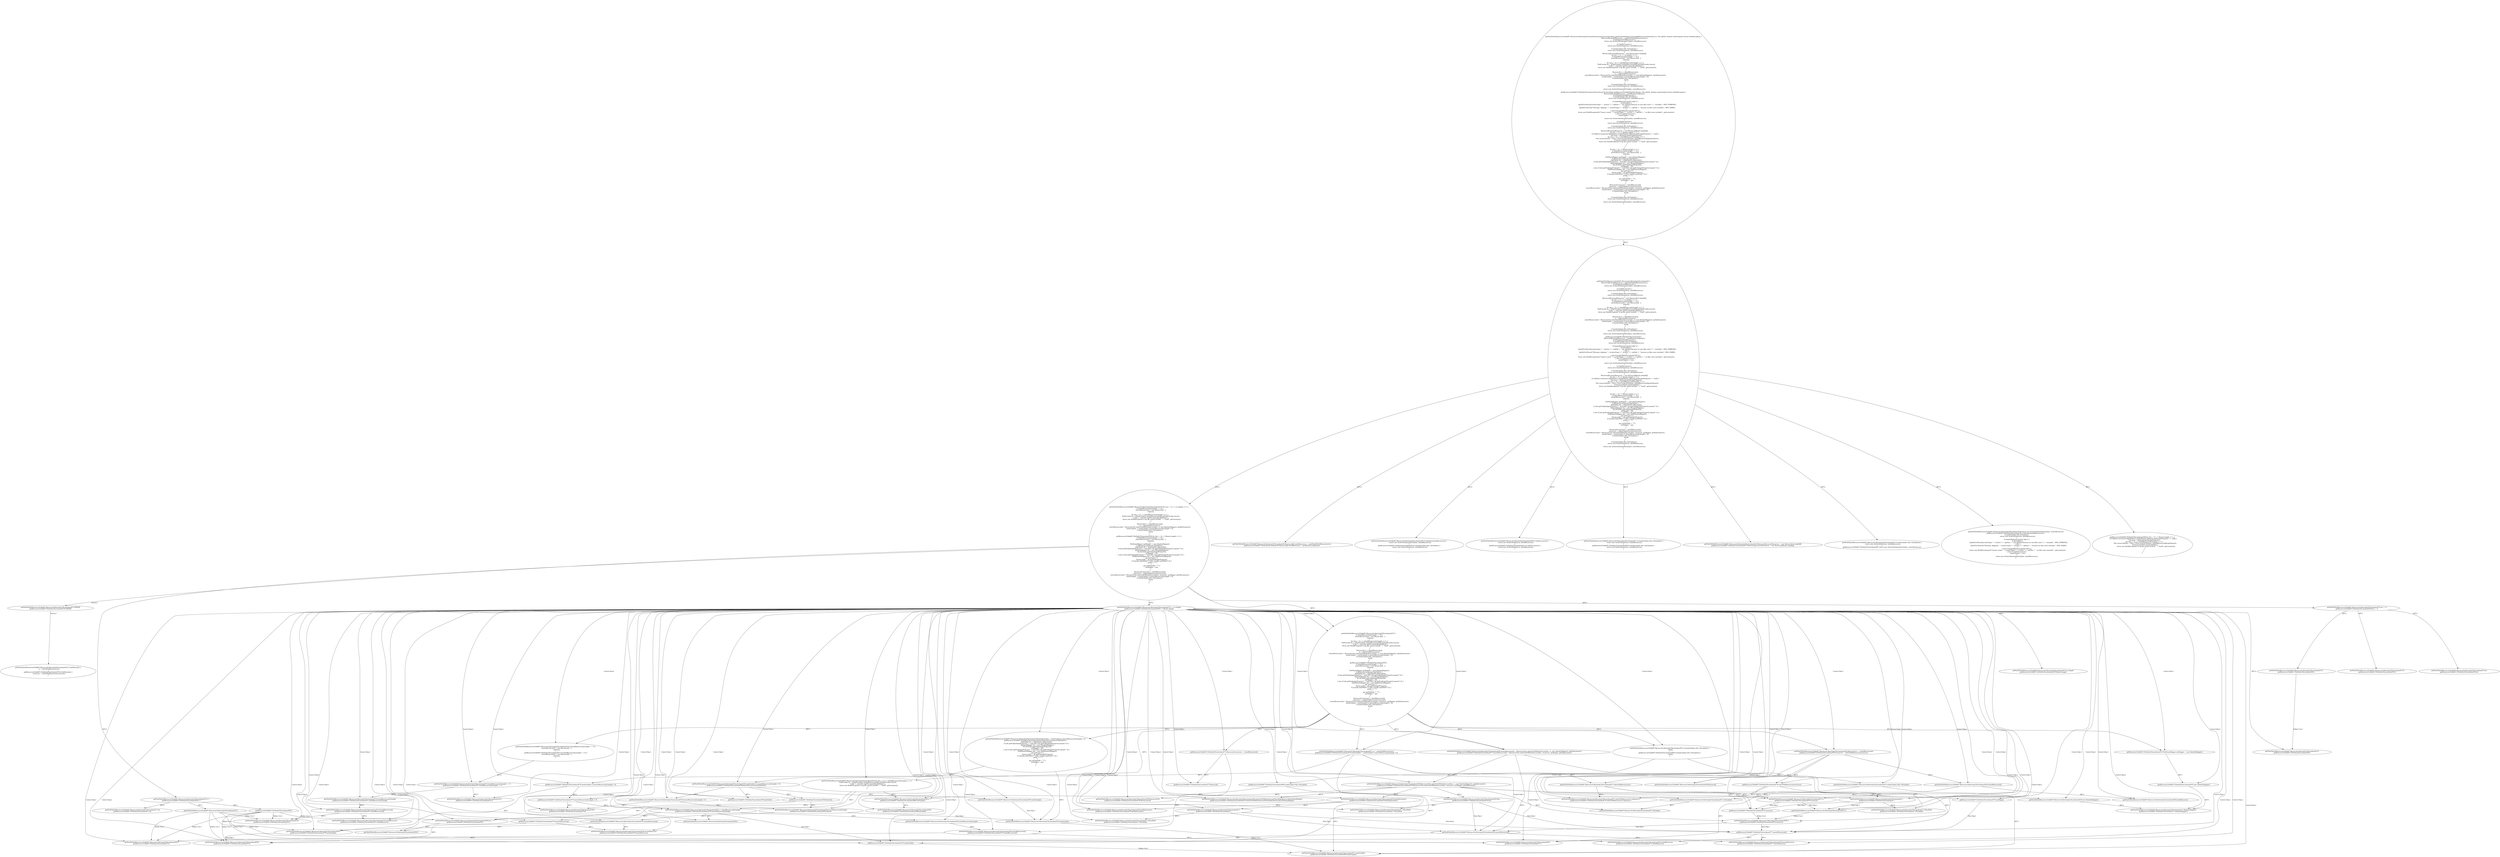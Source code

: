 digraph "Pattern" {
0 [label="getNonFileSetResourcesToAdd#?,ResourceCollection[],File,boolean#27:INSERT
getResourcesToAdd#?,FileSet[],File,boolean#76:INSERT" shape=ellipse]
1 [label="getNonFileSetResourcesToAdd#?,ResourceCollection[],File,boolean#15:for (int i = 0; i < rcs.length; i++) \{
    if (initialResources[i].length == 0) \{
        newerResources[i] = new Resource[]\{  \};
        continue;
    \}
    for (int j = 0; j < initialResources[i].length; j++) \{
        FileProvider fp = ((FileProvider) (initialResources[i][j].as(FileProvider.class)));
        if ((fp != null) && zipFile.equals(fp.getFile())) \{
            throw new BuildException(\"A zip file cannot include \" + \"itself\", getLocation());
        \}
    \}
    Resource[] rs = initialResources[i];
    rs = selectFileResources(rs);
    newerResources[i] = ResourceUtils.selectOutOfDateSources(this, rs, new IdentityMapper(), getZipScanner());
    needsUpdate = needsUpdate || (newerResources[i].length > 0);
    if (needsUpdate && (!doUpdate)) \{
        break;
    \}
\}
getResourcesToAdd#?,FileSet[],File,boolean#50:for (int i = 0; i < filesets.length; i++) \{
    if (initialResources[i].length == 0) \{
        newerResources[i] = new Resource[]\{  \};
        continue;
    \}
    FileNameMapper myMapper = new IdentityMapper();
    if (filesets[i] instanceof ZipFileSet) \{
        ZipFileSet zfs = ((ZipFileSet) (filesets[i]));
        if ((zfs.getFullpath(getProject()) != null) && (!zfs.getFullpath(getProject()).equals(\"\"))) \{
            MergingMapper fm = new MergingMapper();
            fm.setTo(zfs.getFullpath(getProject()));
            myMapper = fm;
        \} else if ((zfs.getPrefix(getProject()) != null) && (!zfs.getPrefix(getProject()).equals(\"\"))) \{
            GlobPatternMapper gm = new GlobPatternMapper();
            gm.setFrom(\"*\");
            String prefix = zfs.getPrefix(getProject());
            if ((!prefix.endsWith(\"/\")) && (!prefix.endsWith(\"\\\"))) \{
                prefix += \"/\";
            \}
            gm.setTo(prefix + \"*\");
            myMapper = gm;
        \}
    \}
    Resource[] resources = initialResources[i];
    resources = selectFileResources(resources);
    newerResources[i] = ResourceUtils.selectOutOfDateSources(this, resources, myMapper, getZipScanner());
    needsUpdate = needsUpdate || (newerResources[i].length > 0);
    if (needsUpdate && (!doUpdate)) \{
        break;
    \}
\}" shape=ellipse]
2 [label="getNonFileSetResourcesToAdd#?,ResourceCollection[],File,boolean#3:\{
    Resource[][] initialResources = grabNonFileSetResources(rcs);
    if (isEmpty(initialResources)) \{
        return new ArchiveState(needsUpdate, initialResources);
    \}
    if (!zipFile.exists()) \{
        return new ArchiveState(true, initialResources);
    \}
    if (needsUpdate && (!doUpdate)) \{
        return new ArchiveState(true, initialResources);
    \}
    Resource[][] newerResources = new Resource[rcs.length][];
    for (int i = 0; i < rcs.length; i++) \{
        if (initialResources[i].length == 0) \{
            newerResources[i] = new Resource[]\{  \};
            continue;
        \}
        for (int j = 0; j < initialResources[i].length; j++) \{
            FileProvider fp = ((FileProvider) (initialResources[i][j].as(FileProvider.class)));
            if ((fp != null) && zipFile.equals(fp.getFile())) \{
                throw new BuildException(\"A zip file cannot include \" + \"itself\", getLocation());
            \}
        \}
        Resource[] rs = initialResources[i];
        rs = selectFileResources(rs);
        newerResources[i] = ResourceUtils.selectOutOfDateSources(this, rs, new IdentityMapper(), getZipScanner());
        needsUpdate = needsUpdate || (newerResources[i].length > 0);
        if (needsUpdate && (!doUpdate)) \{
            break;
        \}
    \}
    if (needsUpdate && (!doUpdate)) \{
        return new ArchiveState(true, initialResources);
    \}
    return new ArchiveState(needsUpdate, newerResources);
\}
getResourcesToAdd#?,FileSet[],File,boolean#3:\{
    Resource[][] initialResources = grabResources(filesets);
    if (isEmpty(initialResources)) \{
        if (needsUpdate && doUpdate) \{
            return new ArchiveState(true, initialResources);
        \}
        if (emptyBehavior.equals(\"skip\")) \{
            if (doUpdate) \{
                logOnFirstPass((((archiveType + \" archive \") + zipFile) + \" not updated because no new files were\") + \" included.\", MSG_VERBOSE);
            \} else \{
                logOnFirstPass((((\"Warning: skipping \" + archiveType) + \" archive \") + zipFile) + \" because no files were included.\", MSG_WARN);
            \}
        \} else if (emptyBehavior.equals(\"fail\")) \{
            throw new BuildException((((\"Cannot create \" + archiveType) + \" archive \") + zipFile) + \": no files were included.\", getLocation());
        \} else if (!zipFile.exists()) \{
            needsUpdate = true;
        \}
        return new ArchiveState(needsUpdate, initialResources);
    \}
    if (!zipFile.exists()) \{
        return new ArchiveState(true, initialResources);
    \}
    if (needsUpdate && (!doUpdate)) \{
        return new ArchiveState(true, initialResources);
    \}
    Resource[][] newerResources = new Resource[filesets.length][];
    for (int i = 0; i < filesets.length; i++) \{
        if ((!(fileset instanceof ZipFileSet)) || (((ZipFileSet) (fileset)).getSrc(getProject()) == null)) \{
            File base = filesets[i].getDir(getProject());
            for (int j = 0; j < initialResources[i].length; j++) \{
                File resourceAsFile = FILE_UTILS.resolveFile(base, initialResources[i][j].getName());
                if (resourceAsFile.equals(zipFile)) \{
                    throw new BuildException(\"A zip file cannot include \" + \"itself\", getLocation());
                \}
            \}
        \}
    \}
    for (int i = 0; i < filesets.length; i++) \{
        if (initialResources[i].length == 0) \{
            newerResources[i] = new Resource[]\{  \};
            continue;
        \}
        FileNameMapper myMapper = new IdentityMapper();
        if (filesets[i] instanceof ZipFileSet) \{
            ZipFileSet zfs = ((ZipFileSet) (filesets[i]));
            if ((zfs.getFullpath(getProject()) != null) && (!zfs.getFullpath(getProject()).equals(\"\"))) \{
                MergingMapper fm = new MergingMapper();
                fm.setTo(zfs.getFullpath(getProject()));
                myMapper = fm;
            \} else if ((zfs.getPrefix(getProject()) != null) && (!zfs.getPrefix(getProject()).equals(\"\"))) \{
                GlobPatternMapper gm = new GlobPatternMapper();
                gm.setFrom(\"*\");
                String prefix = zfs.getPrefix(getProject());
                if ((!prefix.endsWith(\"/\")) && (!prefix.endsWith(\"\\\"))) \{
                    prefix += \"/\";
                \}
                gm.setTo(prefix + \"*\");
                myMapper = gm;
            \}
        \}
        Resource[] resources = initialResources[i];
        resources = selectFileResources(resources);
        newerResources[i] = ResourceUtils.selectOutOfDateSources(this, resources, myMapper, getZipScanner());
        needsUpdate = needsUpdate || (newerResources[i].length > 0);
        if (needsUpdate && (!doUpdate)) \{
            break;
        \}
    \}
    if (needsUpdate && (!doUpdate)) \{
        return new ArchiveState(true, initialResources);
    \}
    return new ArchiveState(needsUpdate, newerResources);
\}" shape=ellipse]
3 [label="getNonFileSetResourcesToAdd#?,ResourceCollection[],File,boolean#2:protected ArchiveState getNonFileSetResourcesToAdd(ResourceCollection[] rcs, File zipFile, boolean needsUpdate) throws BuildException \{
    Resource[][] initialResources = grabNonFileSetResources(rcs);
    if (isEmpty(initialResources)) \{
        return new ArchiveState(needsUpdate, initialResources);
    \}
    if (!zipFile.exists()) \{
        return new ArchiveState(true, initialResources);
    \}
    if (needsUpdate && (!doUpdate)) \{
        return new ArchiveState(true, initialResources);
    \}
    Resource[][] newerResources = new Resource[rcs.length][];
    for (int i = 0; i < rcs.length; i++) \{
        if (initialResources[i].length == 0) \{
            newerResources[i] = new Resource[]\{  \};
            continue;
        \}
        for (int j = 0; j < initialResources[i].length; j++) \{
            FileProvider fp = ((FileProvider) (initialResources[i][j].as(FileProvider.class)));
            if ((fp != null) && zipFile.equals(fp.getFile())) \{
                throw new BuildException(\"A zip file cannot include \" + \"itself\", getLocation());
            \}
        \}
        Resource[] rs = initialResources[i];
        rs = selectFileResources(rs);
        newerResources[i] = ResourceUtils.selectOutOfDateSources(this, rs, new IdentityMapper(), getZipScanner());
        needsUpdate = needsUpdate || (newerResources[i].length > 0);
        if (needsUpdate && (!doUpdate)) \{
            break;
        \}
    \}
    if (needsUpdate && (!doUpdate)) \{
        return new ArchiveState(true, initialResources);
    \}
    return new ArchiveState(needsUpdate, newerResources);
\}
getResourcesToAdd#?,FileSet[],File,boolean#2:protected ArchiveState getResourcesToAdd(FileSet[] filesets, File zipFile, boolean needsUpdate) throws BuildException \{
    Resource[][] initialResources = grabResources(filesets);
    if (isEmpty(initialResources)) \{
        if (needsUpdate && doUpdate) \{
            return new ArchiveState(true, initialResources);
        \}
        if (emptyBehavior.equals(\"skip\")) \{
            if (doUpdate) \{
                logOnFirstPass((((archiveType + \" archive \") + zipFile) + \" not updated because no new files were\") + \" included.\", MSG_VERBOSE);
            \} else \{
                logOnFirstPass((((\"Warning: skipping \" + archiveType) + \" archive \") + zipFile) + \" because no files were included.\", MSG_WARN);
            \}
        \} else if (emptyBehavior.equals(\"fail\")) \{
            throw new BuildException((((\"Cannot create \" + archiveType) + \" archive \") + zipFile) + \": no files were included.\", getLocation());
        \} else if (!zipFile.exists()) \{
            needsUpdate = true;
        \}
        return new ArchiveState(needsUpdate, initialResources);
    \}
    if (!zipFile.exists()) \{
        return new ArchiveState(true, initialResources);
    \}
    if (needsUpdate && (!doUpdate)) \{
        return new ArchiveState(true, initialResources);
    \}
    Resource[][] newerResources = new Resource[filesets.length][];
    for (int i = 0; i < filesets.length; i++) \{
        if ((!(fileset instanceof ZipFileSet)) || (((ZipFileSet) (fileset)).getSrc(getProject()) == null)) \{
            File base = filesets[i].getDir(getProject());
            for (int j = 0; j < initialResources[i].length; j++) \{
                File resourceAsFile = FILE_UTILS.resolveFile(base, initialResources[i][j].getName());
                if (resourceAsFile.equals(zipFile)) \{
                    throw new BuildException(\"A zip file cannot include \" + \"itself\", getLocation());
                \}
            \}
        \}
    \}
    for (int i = 0; i < filesets.length; i++) \{
        if (initialResources[i].length == 0) \{
            newerResources[i] = new Resource[]\{  \};
            continue;
        \}
        FileNameMapper myMapper = new IdentityMapper();
        if (filesets[i] instanceof ZipFileSet) \{
            ZipFileSet zfs = ((ZipFileSet) (filesets[i]));
            if ((zfs.getFullpath(getProject()) != null) && (!zfs.getFullpath(getProject()).equals(\"\"))) \{
                MergingMapper fm = new MergingMapper();
                fm.setTo(zfs.getFullpath(getProject()));
                myMapper = fm;
            \} else if ((zfs.getPrefix(getProject()) != null) && (!zfs.getPrefix(getProject()).equals(\"\"))) \{
                GlobPatternMapper gm = new GlobPatternMapper();
                gm.setFrom(\"*\");
                String prefix = zfs.getPrefix(getProject());
                if ((!prefix.endsWith(\"/\")) && (!prefix.endsWith(\"\\\"))) \{
                    prefix += \"/\";
                \}
                gm.setTo(prefix + \"*\");
                myMapper = gm;
            \}
        \}
        Resource[] resources = initialResources[i];
        resources = selectFileResources(resources);
        newerResources[i] = ResourceUtils.selectOutOfDateSources(this, resources, myMapper, getZipScanner());
        needsUpdate = needsUpdate || (newerResources[i].length > 0);
        if (needsUpdate && (!doUpdate)) \{
            break;
        \}
    \}
    if (needsUpdate && (!doUpdate)) \{
        return new ArchiveState(true, initialResources);
    \}
    return new ArchiveState(needsUpdate, newerResources);
\}" shape=ellipse]
4 [label="getNonFileSetResourcesToAdd#?,ResourceCollection[],File,boolean#4:Resource[][] initialResources = grabNonFileSetResources(rcs)
getResourcesToAdd#?,FileSet[],File,boolean#4:Resource[][] initialResources = grabResources(filesets)" shape=ellipse]
5 [label="getNonFileSetResourcesToAdd#?,ResourceCollection[],File,boolean#5:if (isEmpty(initialResources)) \{
    return new ArchiveState(needsUpdate, initialResources);
\}
getResourcesToAdd#?,FileSet[],File,boolean#34:if (needsUpdate && (!doUpdate)) \{
    return new ArchiveState(true, initialResources);
\}" shape=ellipse]
6 [label="getNonFileSetResourcesToAdd#?,ResourceCollection[],File,boolean#8:if (!zipFile.exists()) \{
    return new ArchiveState(true, initialResources);
\}
getResourcesToAdd#?,FileSet[],File,boolean#31:if (!zipFile.exists()) \{
    return new ArchiveState(true, initialResources);
\}" shape=ellipse]
7 [label="getNonFileSetResourcesToAdd#?,ResourceCollection[],File,boolean#11:if (needsUpdate && (!doUpdate)) \{
    return new ArchiveState(true, initialResources);
\}
getResourcesToAdd#?,FileSet[],File,boolean#84:if (needsUpdate && (!doUpdate)) \{
    return new ArchiveState(true, initialResources);
\}" shape=ellipse]
8 [label="getNonFileSetResourcesToAdd#?,ResourceCollection[],File,boolean#14:Resource[][] newerResources = new Resource[rcs.length][]
getResourcesToAdd#?,FileSet[],File,boolean#37:Resource[][] newerResources = new Resource[filesets.length][]" shape=ellipse]
9 [label="getNonFileSetResourcesToAdd#?,ResourceCollection[],File,boolean#35:if (needsUpdate && (!doUpdate)) \{
    return new ArchiveState(true, initialResources);
\}
getResourcesToAdd#?,FileSet[],File,boolean#87:return new ArchiveState(needsUpdate, newerResources)" shape=ellipse]
10 [label="getNonFileSetResourcesToAdd#?,ResourceCollection[],File,boolean#38:return new ArchiveState(needsUpdate, newerResources)
getResourcesToAdd#?,FileSet[],File,boolean#5:if (isEmpty(initialResources)) \{
    if (needsUpdate && doUpdate) \{
        return new ArchiveState(true, initialResources);
    \}
    if (emptyBehavior.equals(\"skip\")) \{
        if (doUpdate) \{
            logOnFirstPass((((archiveType + \" archive \") + zipFile) + \" not updated because no new files were\") + \" included.\", MSG_VERBOSE);
        \} else \{
            logOnFirstPass((((\"Warning: skipping \" + archiveType) + \" archive \") + zipFile) + \" because no files were included.\", MSG_WARN);
        \}
    \} else if (emptyBehavior.equals(\"fail\")) \{
        throw new BuildException((((\"Cannot create \" + archiveType) + \" archive \") + zipFile) + \": no files were included.\", getLocation());
    \} else if (!zipFile.exists()) \{
        needsUpdate = true;
    \}
    return new ArchiveState(needsUpdate, initialResources);
\}" shape=ellipse]
11 [label="getNonFileSetResourcesToAdd#?,ResourceCollection[],File,boolean#15:int i = 0
getResourcesToAdd#?,FileSet[],File,boolean#50:int i = 0" shape=ellipse]
12 [label="getNonFileSetResourcesToAdd#?,ResourceCollection[],File,boolean#15:i
getResourcesToAdd#?,FileSet[],File,boolean#50:i" shape=ellipse]
13 [label="getNonFileSetResourcesToAdd#?,ResourceCollection[],File,boolean#15:int
getResourcesToAdd#?,FileSet[],File,boolean#50:int" shape=ellipse]
14 [label="getNonFileSetResourcesToAdd#?,ResourceCollection[],File,boolean#15:0
getResourcesToAdd#?,FileSet[],File,boolean#50:0" shape=ellipse]
15 [label="getNonFileSetResourcesToAdd#?,ResourceCollection[],File,boolean#15:i < rcs.length
getResourcesToAdd#?,FileSet[],File,boolean#50:i < filesets.length" shape=ellipse]
16 [label="getNonFileSetResourcesToAdd#?,ResourceCollection[],File,boolean#15:i
getResourcesToAdd#?,FileSet[],File,boolean#50:i" shape=ellipse]
17 [label="getNonFileSetResourcesToAdd#?,ResourceCollection[],File,boolean#15:rcs.length
getResourcesToAdd#?,FileSet[],File,boolean#50:filesets.length" shape=ellipse]
18 [label="getNonFileSetResourcesToAdd#?,ResourceCollection[],File,boolean#15:\{
    if (initialResources[i].length == 0) \{
        newerResources[i] = new Resource[]\{  \};
        continue;
    \}
    for (int j = 0; j < initialResources[i].length; j++) \{
        FileProvider fp = ((FileProvider) (initialResources[i][j].as(FileProvider.class)));
        if ((fp != null) && zipFile.equals(fp.getFile())) \{
            throw new BuildException(\"A zip file cannot include \" + \"itself\", getLocation());
        \}
    \}
    Resource[] rs = initialResources[i];
    rs = selectFileResources(rs);
    newerResources[i] = ResourceUtils.selectOutOfDateSources(this, rs, new IdentityMapper(), getZipScanner());
    needsUpdate = needsUpdate || (newerResources[i].length > 0);
    if (needsUpdate && (!doUpdate)) \{
        break;
    \}
\}
getResourcesToAdd#?,FileSet[],File,boolean#50:\{
    if (initialResources[i].length == 0) \{
        newerResources[i] = new Resource[]\{  \};
        continue;
    \}
    FileNameMapper myMapper = new IdentityMapper();
    if (filesets[i] instanceof ZipFileSet) \{
        ZipFileSet zfs = ((ZipFileSet) (filesets[i]));
        if ((zfs.getFullpath(getProject()) != null) && (!zfs.getFullpath(getProject()).equals(\"\"))) \{
            MergingMapper fm = new MergingMapper();
            fm.setTo(zfs.getFullpath(getProject()));
            myMapper = fm;
        \} else if ((zfs.getPrefix(getProject()) != null) && (!zfs.getPrefix(getProject()).equals(\"\"))) \{
            GlobPatternMapper gm = new GlobPatternMapper();
            gm.setFrom(\"*\");
            String prefix = zfs.getPrefix(getProject());
            if ((!prefix.endsWith(\"/\")) && (!prefix.endsWith(\"\\\"))) \{
                prefix += \"/\";
            \}
            gm.setTo(prefix + \"*\");
            myMapper = gm;
        \}
    \}
    Resource[] resources = initialResources[i];
    resources = selectFileResources(resources);
    newerResources[i] = ResourceUtils.selectOutOfDateSources(this, resources, myMapper, getZipScanner());
    needsUpdate = needsUpdate || (newerResources[i].length > 0);
    if (needsUpdate && (!doUpdate)) \{
        break;
    \}
\}" shape=ellipse]
19 [label="getNonFileSetResourcesToAdd#?,ResourceCollection[],File,boolean#16:if (initialResources[i].length == 0) \{
    newerResources[i] = new Resource[]\{  \};
    continue;
\}
getResourcesToAdd#?,FileSet[],File,boolean#51:if (initialResources[i].length == 0) \{
    newerResources[i] = new Resource[]\{  \};
    continue;
\}" shape=ellipse]
20 [label="getNonFileSetResourcesToAdd#?,ResourceCollection[],File,boolean#16:initialResources[i].length == 0
getResourcesToAdd#?,FileSet[],File,boolean#51:initialResources[i].length == 0" shape=ellipse]
21 [label="getNonFileSetResourcesToAdd#?,ResourceCollection[],File,boolean#16:initialResources[i].length
getResourcesToAdd#?,FileSet[],File,boolean#51:initialResources[i].length" shape=ellipse]
22 [label="getNonFileSetResourcesToAdd#?,ResourceCollection[],File,boolean#16:initialResources[i]
getResourcesToAdd#?,FileSet[],File,boolean#51:initialResources[i]" shape=ellipse]
23 [label="getNonFileSetResourcesToAdd#?,ResourceCollection[],File,boolean#16:initialResources
getResourcesToAdd#?,FileSet[],File,boolean#51:initialResources" shape=ellipse]
24 [label="getNonFileSetResourcesToAdd#?,ResourceCollection[],File,boolean#16:i
getResourcesToAdd#?,FileSet[],File,boolean#51:i" shape=ellipse]
25 [label="getNonFileSetResourcesToAdd#?,ResourceCollection[],File,boolean#16:0
getResourcesToAdd#?,FileSet[],File,boolean#51:0" shape=ellipse]
26 [label="getNonFileSetResourcesToAdd#?,ResourceCollection[],File,boolean#20:for (int j = 0; j < initialResources[i].length; j++) \{
    FileProvider fp = ((FileProvider) (initialResources[i][j].as(FileProvider.class)));
    if ((fp != null) && zipFile.equals(fp.getFile())) \{
        throw new BuildException(\"A zip file cannot include \" + \"itself\", getLocation());
    \}
\}" shape=ellipse]
27 [label="getNonFileSetResourcesToAdd#?,ResourceCollection[],File,boolean#20:int j = 0
getResourcesToAdd#?,FileSet[],File,boolean#56:i" shape=ellipse]
28 [label="getNonFileSetResourcesToAdd#?,ResourceCollection[],File,boolean#20:0" shape=ellipse]
29 [label="getNonFileSetResourcesToAdd#?,ResourceCollection[],File,boolean#20:j < initialResources[i].length
getResourcesToAdd#?,FileSet[],File,boolean#79:newerResources[i].length" shape=ellipse]
30 [label="getNonFileSetResourcesToAdd#?,ResourceCollection[],File,boolean#20:j" shape=ellipse]
31 [label="getNonFileSetResourcesToAdd#?,ResourceCollection[],File,boolean#20:initialResources[i].length" shape=ellipse]
32 [label="getNonFileSetResourcesToAdd#?,ResourceCollection[],File,boolean#20:initialResources[i]
getResourcesToAdd#?,FileSet[],File,boolean#75:initialResources[i]" shape=ellipse]
33 [label="getNonFileSetResourcesToAdd#?,ResourceCollection[],File,boolean#20:initialResources
getResourcesToAdd#?,FileSet[],File,boolean#75:initialResources" shape=ellipse]
34 [label="getNonFileSetResourcesToAdd#?,ResourceCollection[],File,boolean#20:i
getResourcesToAdd#?,FileSet[],File,boolean#75:i" shape=ellipse]
35 [label="getNonFileSetResourcesToAdd#?,ResourceCollection[],File,boolean#20:j++
getResourcesToAdd#?,FileSet[],File,boolean#80:(!doUpdate)" shape=ellipse]
36 [label="getNonFileSetResourcesToAdd#?,ResourceCollection[],File,boolean#20:j
getResourcesToAdd#?,FileSet[],File,boolean#80:doUpdate" shape=ellipse]
37 [label="getNonFileSetResourcesToAdd#?,ResourceCollection[],File,boolean#26:Resource[] rs = initialResources[i]
getResourcesToAdd#?,FileSet[],File,boolean#76:resources = selectFileResources(resources)" shape=ellipse]
38 [label="getNonFileSetResourcesToAdd#?,ResourceCollection[],File,boolean#26:Resource[]" shape=ellipse]
39 [label="getNonFileSetResourcesToAdd#?,ResourceCollection[],File,boolean#26:initialResources[i]" shape=ellipse]
40 [label="getNonFileSetResourcesToAdd#?,ResourceCollection[],File,boolean#26:initialResources" shape=ellipse]
41 [label="getNonFileSetResourcesToAdd#?,ResourceCollection[],File,boolean#26:i
getResourcesToAdd#?,FileSet[],File,boolean#77:i" shape=ellipse]
42 [label="getNonFileSetResourcesToAdd#?,ResourceCollection[],File,boolean#27:rs = selectFileResources(rs)
getResourcesToAdd#?,FileSet[],File,boolean#79:needsUpdate = needsUpdate || (newerResources[i].length > 0)" shape=ellipse]
43 [label="getNonFileSetResourcesToAdd#?,ResourceCollection[],File,boolean#27:rs" shape=ellipse]
44 [label="getNonFileSetResourcesToAdd#?,ResourceCollection[],File,boolean#27:selectFileResources(rs)" shape=ellipse]
45 [label="getNonFileSetResourcesToAdd#?,ResourceCollection[],File,boolean#27:selectFileResources(<unknown>)
getResourcesToAdd#?,FileSet[],File,boolean#76:selectFileResources(<unknown>)" shape=ellipse]
46 [label="getNonFileSetResourcesToAdd#?,ResourceCollection[],File,boolean#-1:
getResourcesToAdd#?,FileSet[],File,boolean#-1:" shape=ellipse]
47 [label="getNonFileSetResourcesToAdd#?,ResourceCollection[],File,boolean#-1:PlaceHold
getResourcesToAdd#?,FileSet[],File,boolean#-1:PlaceHold" shape=ellipse]
48 [label="getNonFileSetResourcesToAdd#?,ResourceCollection[],File,boolean#27:rs
getResourcesToAdd#?,FileSet[],File,boolean#76:resources" shape=ellipse]
49 [label="getNonFileSetResourcesToAdd#?,ResourceCollection[],File,boolean#28:newerResources[i] = ResourceUtils.selectOutOfDateSources(this, rs, new IdentityMapper(), getZipScanner())
getResourcesToAdd#?,FileSet[],File,boolean#77:newerResources[i] = ResourceUtils.selectOutOfDateSources(this, resources, myMapper, getZipScanner())" shape=ellipse]
50 [label="getNonFileSetResourcesToAdd#?,ResourceCollection[],File,boolean#28:newerResources[i]" shape=ellipse]
51 [label="getNonFileSetResourcesToAdd#?,ResourceCollection[],File,boolean#28:newerResources
getResourcesToAdd#?,FileSet[],File,boolean#77:newerResources" shape=ellipse]
52 [label="getNonFileSetResourcesToAdd#?,ResourceCollection[],File,boolean#28:i
getResourcesToAdd#?,FileSet[],File,boolean#79:i" shape=ellipse]
53 [label="getNonFileSetResourcesToAdd#?,ResourceCollection[],File,boolean#29:ResourceUtils.selectOutOfDateSources(this, rs, new IdentityMapper(), getZipScanner())
getResourcesToAdd#?,FileSet[],File,boolean#78:ResourceUtils.selectOutOfDateSources(this, resources, myMapper, getZipScanner())" shape=ellipse]
54 [label="getNonFileSetResourcesToAdd#?,ResourceCollection[],File,boolean#29:selectOutOfDateSources(PlaceHold,Resource[],IdentityMapper)
getResourcesToAdd#?,FileSet[],File,boolean#78:selectOutOfDateSources(PlaceHold,Resource[],FileNameMapper)" shape=ellipse]
55 [label="getNonFileSetResourcesToAdd#?,ResourceCollection[],File,boolean#29:ResourceUtils
getResourcesToAdd#?,FileSet[],File,boolean#78:ResourceUtils" shape=ellipse]
56 [label="getNonFileSetResourcesToAdd#?,ResourceCollection[],File,boolean#29:this
getResourcesToAdd#?,FileSet[],File,boolean#78:this" shape=ellipse]
57 [label="getNonFileSetResourcesToAdd#?,ResourceCollection[],File,boolean#-1:PlaceHold
getResourcesToAdd#?,FileSet[],File,boolean#-1:PlaceHold" shape=ellipse]
58 [label="getNonFileSetResourcesToAdd#?,ResourceCollection[],File,boolean#29:rs
getResourcesToAdd#?,FileSet[],File,boolean#78:resources" shape=ellipse]
59 [label="getNonFileSetResourcesToAdd#?,ResourceCollection[],File,boolean#29:new IdentityMapper()" shape=ellipse]
60 [label="getNonFileSetResourcesToAdd#?,ResourceCollection[],File,boolean#-1:IdentityMapper()
getResourcesToAdd#?,FileSet[],File,boolean#-1:IdentityMapper()" shape=ellipse]
61 [label="getNonFileSetResourcesToAdd#?,ResourceCollection[],File,boolean#29:getZipScanner()
getResourcesToAdd#?,FileSet[],File,boolean#78:getZipScanner()" shape=ellipse]
62 [label="getNonFileSetResourcesToAdd#?,ResourceCollection[],File,boolean#29:getZipScanner()
getResourcesToAdd#?,FileSet[],File,boolean#78:getZipScanner()" shape=ellipse]
63 [label="getNonFileSetResourcesToAdd#?,ResourceCollection[],File,boolean#-1:
getResourcesToAdd#?,FileSet[],File,boolean#-1:" shape=ellipse]
64 [label="getNonFileSetResourcesToAdd#?,ResourceCollection[],File,boolean#-1:PlaceHold
getResourcesToAdd#?,FileSet[],File,boolean#-1:PlaceHold" shape=ellipse]
65 [label="getNonFileSetResourcesToAdd#?,ResourceCollection[],File,boolean#30:needsUpdate = needsUpdate || (newerResources[i].length > 0)
getResourcesToAdd#?,FileSet[],File,boolean#56:if (filesets[i] instanceof ZipFileSet) \{
    ZipFileSet zfs = ((ZipFileSet) (filesets[i]));
    if ((zfs.getFullpath(getProject()) != null) && (!zfs.getFullpath(getProject()).equals(\"\"))) \{
        MergingMapper fm = new MergingMapper();
        fm.setTo(zfs.getFullpath(getProject()));
        myMapper = fm;
    \} else if ((zfs.getPrefix(getProject()) != null) && (!zfs.getPrefix(getProject()).equals(\"\"))) \{
        GlobPatternMapper gm = new GlobPatternMapper();
        gm.setFrom(\"*\");
        String prefix = zfs.getPrefix(getProject());
        if ((!prefix.endsWith(\"/\")) && (!prefix.endsWith(\"\\\"))) \{
            prefix += \"/\";
        \}
        gm.setTo(prefix + \"*\");
        myMapper = gm;
    \}
\}" shape=ellipse]
66 [label="getNonFileSetResourcesToAdd#?,ResourceCollection[],File,boolean#30:needsUpdate" shape=ellipse]
67 [label="getNonFileSetResourcesToAdd#?,ResourceCollection[],File,boolean#30:needsUpdate || (newerResources[i].length > 0)
getResourcesToAdd#?,FileSet[],File,boolean#56:filesets[i] instanceof ZipFileSet" shape=ellipse]
68 [label="getNonFileSetResourcesToAdd#?,ResourceCollection[],File,boolean#30:needsUpdate" shape=ellipse]
69 [label="getNonFileSetResourcesToAdd#?,ResourceCollection[],File,boolean#30:(newerResources[i].length > 0)" shape=ellipse]
70 [label="getNonFileSetResourcesToAdd#?,ResourceCollection[],File,boolean#30:newerResources[i].length
getResourcesToAdd#?,FileSet[],File,boolean#56:filesets" shape=ellipse]
71 [label="getNonFileSetResourcesToAdd#?,ResourceCollection[],File,boolean#30:newerResources[i]" shape=ellipse]
72 [label="getNonFileSetResourcesToAdd#?,ResourceCollection[],File,boolean#30:newerResources
getResourcesToAdd#?,FileSet[],File,boolean#79:newerResources" shape=ellipse]
73 [label="getNonFileSetResourcesToAdd#?,ResourceCollection[],File,boolean#30:i
getResourcesToAdd#?,FileSet[],File,boolean#79:needsUpdate" shape=ellipse]
74 [label="getNonFileSetResourcesToAdd#?,ResourceCollection[],File,boolean#30:0
getResourcesToAdd#?,FileSet[],File,boolean#79:0" shape=ellipse]
75 [label="getNonFileSetResourcesToAdd#?,ResourceCollection[],File,boolean#31:if (needsUpdate && (!doUpdate)) \{
    break;
\}
getResourcesToAdd#?,FileSet[],File,boolean#80:if (needsUpdate && (!doUpdate)) \{
    break;
\}" shape=ellipse]
76 [label="getNonFileSetResourcesToAdd#?,ResourceCollection[],File,boolean#31:needsUpdate && (!doUpdate)" shape=ellipse]
77 [label="getNonFileSetResourcesToAdd#?,ResourceCollection[],File,boolean#31:needsUpdate
getResourcesToAdd#?,FileSet[],File,boolean#80:needsUpdate" shape=ellipse]
78 [label="getNonFileSetResourcesToAdd#?,ResourceCollection[],File,boolean#31:(!doUpdate)" shape=ellipse]
79 [label="getNonFileSetResourcesToAdd#?,ResourceCollection[],File,boolean#31:doUpdate" shape=ellipse]
80 [label="getNonFileSetResourcesToAdd#?,ResourceCollection[],File,boolean#15:i++
getResourcesToAdd#?,FileSet[],File,boolean#50:i++" shape=ellipse]
81 [label="getNonFileSetResourcesToAdd#?,ResourceCollection[],File,boolean#-1:int
getResourcesToAdd#?,FileSet[],File,boolean#-1:int" shape=ellipse]
82 [label="getNonFileSetResourcesToAdd#?,ResourceCollection[],File,boolean#15:i" shape=ellipse]
83 [label="getNonFileSetResourcesToAdd#?,ResourceCollection[],File,boolean#27:if (doFilesonly) \{
    rs = selectFileResources(rs);
\}
getResourcesToAdd#?,FileSet[],File,boolean#76:if (doFilesonly) \{
    resources = selectFileResources(resources);
\}" shape=ellipse]
84 [label="getResourcesToAdd#?,FileSet[],File,boolean#76:resources" shape=ellipse]
85 [label="getResourcesToAdd#?,FileSet[],File,boolean#77:newerResources[i]" shape=ellipse]
86 [label="getResourcesToAdd#?,FileSet[],File,boolean#78:myMapper" shape=ellipse]
87 [label="getResourcesToAdd#?,FileSet[],File,boolean#76:selectFileResources(resources)" shape=ellipse]
88 [label="getResourcesToAdd#?,FileSet[],File,boolean#79:needsUpdate || (newerResources[i].length > 0)" shape=ellipse]
89 [label="getResourcesToAdd#?,FileSet[],File,boolean#75:Resource[]" shape=ellipse]
90 [label="getResourcesToAdd#?,FileSet[],File,boolean#79:needsUpdate" shape=ellipse]
91 [label="getResourcesToAdd#?,FileSet[],File,boolean#38:for (int i = 0; i < filesets.length; i++) \{
    if ((!(fileset instanceof ZipFileSet)) || (((ZipFileSet) (fileset)).getSrc(getProject()) == null)) \{
        File base = filesets[i].getDir(getProject());
        for (int j = 0; j < initialResources[i].length; j++) \{
            File resourceAsFile = FILE_UTILS.resolveFile(base, initialResources[i][j].getName());
            if (resourceAsFile.equals(zipFile)) \{
                throw new BuildException(\"A zip file cannot include \" + \"itself\", getLocation());
            \}
        \}
    \}
\}" shape=ellipse]
92 [label="getResourcesToAdd#?,FileSet[],File,boolean#56:filesets[i]" shape=ellipse]
93 [label="getResourcesToAdd#?,FileSet[],File,boolean#79:(newerResources[i].length > 0)" shape=ellipse]
94 [label="getResourcesToAdd#?,FileSet[],File,boolean#55:new IdentityMapper()" shape=ellipse]
95 [label="getResourcesToAdd#?,FileSet[],File,boolean#79:newerResources[i]" shape=ellipse]
96 [label="getResourcesToAdd#?,FileSet[],File,boolean#80:needsUpdate && (!doUpdate)" shape=ellipse]
97 [label="getResourcesToAdd#?,FileSet[],File,boolean#75:Resource[] resources = initialResources[i]" shape=ellipse]
98 [label="getResourcesToAdd#?,FileSet[],File,boolean#56:ZipFileSet" shape=ellipse]
99 [label="getResourcesToAdd#?,FileSet[],File,boolean#50:i" shape=ellipse]
100 [label="getResourcesToAdd#?,FileSet[],File,boolean#55:FileNameMapper myMapper = new IdentityMapper()" shape=ellipse]
0 -> 83 [label="Action:2"];
1 -> 0 [label="Action:2"];
1 -> 11 [label="AST:2"];
1 -> 15 [label="AST:2"];
1 -> 80 [label="AST:2"];
1 -> 18 [label="AST:2"];
2 -> 1 [label="AST:2"];
2 -> 4 [label="AST:2"];
2 -> 5 [label="AST:2"];
2 -> 6 [label="AST:2"];
2 -> 7 [label="AST:2"];
2 -> 8 [label="AST:2"];
2 -> 9 [label="AST:2"];
2 -> 10 [label="AST:2"];
2 -> 91 [label="AST:1"];
3 -> 2 [label="AST:2"];
11 -> 12 [label="AST:2"];
11 -> 13 [label="AST:2"];
11 -> 14 [label="AST:2"];
12 -> 16 [label="Define Use:2"];
15 -> 16 [label="AST:2"];
15 -> 17 [label="AST:2"];
15 -> 18 [label="Control Dep:2"];
15 -> 19 [label="Control Dep:2"];
15 -> 20 [label="Control Dep:2"];
15 -> 21 [label="Control Dep:2"];
15 -> 22 [label="Control Dep:2"];
15 -> 23 [label="Control Dep:2"];
15 -> 24 [label="Control Dep:2"];
15 -> 25 [label="Control Dep:2"];
15 -> 26 [label="Control Dep:1"];
15 -> 27 [label="Control Dep:2"];
15 -> 28 [label="Control Dep:1"];
15 -> 29 [label="Control Dep:2"];
15 -> 30 [label="Control Dep:1"];
15 -> 31 [label="Control Dep:1"];
15 -> 32 [label="Control Dep:2"];
15 -> 33 [label="Control Dep:2"];
15 -> 34 [label="Control Dep:2"];
15 -> 35 [label="Control Dep:2"];
15 -> 36 [label="Control Dep:2"];
15 -> 37 [label="Control Dep:2"];
15 -> 38 [label="Control Dep:1"];
15 -> 39 [label="Control Dep:1"];
15 -> 40 [label="Control Dep:1"];
15 -> 41 [label="Control Dep:2"];
15 -> 42 [label="Control Dep:2"];
15 -> 43 [label="Control Dep:1"];
15 -> 44 [label="Control Dep:1"];
15 -> 45 [label="Control Dep:2"];
15 -> 46 [label="Control Dep:2"];
15 -> 47 [label="Control Dep:2"];
15 -> 48 [label="Control Dep:2"];
15 -> 49 [label="Control Dep:2"];
15 -> 50 [label="Control Dep:1"];
15 -> 51 [label="Control Dep:2"];
15 -> 52 [label="Control Dep:2"];
15 -> 53 [label="Control Dep:2"];
15 -> 54 [label="Control Dep:2"];
15 -> 55 [label="Control Dep:2"];
15 -> 56 [label="Control Dep:2"];
15 -> 57 [label="Control Dep:2"];
15 -> 58 [label="Control Dep:2"];
15 -> 59 [label="Control Dep:1"];
15 -> 60 [label="Control Dep:2"];
15 -> 61 [label="Control Dep:2"];
15 -> 62 [label="Control Dep:2"];
15 -> 63 [label="Control Dep:2"];
15 -> 64 [label="Control Dep:2"];
15 -> 65 [label="Control Dep:2"];
15 -> 66 [label="Control Dep:1"];
15 -> 67 [label="Control Dep:2"];
15 -> 68 [label="Control Dep:1"];
15 -> 69 [label="Control Dep:1"];
15 -> 70 [label="Control Dep:2"];
15 -> 71 [label="Control Dep:1"];
15 -> 72 [label="Control Dep:2"];
15 -> 73 [label="Control Dep:2"];
15 -> 74 [label="Control Dep:2"];
15 -> 75 [label="Control Dep:2"];
15 -> 76 [label="Control Dep:1"];
15 -> 77 [label="Control Dep:2"];
15 -> 78 [label="Control Dep:1"];
15 -> 79 [label="Control Dep:1"];
15 -> 84 [label="Control Dep:1"];
15 -> 85 [label="Control Dep:1"];
15 -> 86 [label="Control Dep:1"];
15 -> 87 [label="Control Dep:1"];
15 -> 88 [label="Control Dep:1"];
15 -> 89 [label="Control Dep:1"];
15 -> 90 [label="Control Dep:1"];
15 -> 92 [label="Control Dep:1"];
15 -> 93 [label="Control Dep:1"];
15 -> 94 [label="Control Dep:1"];
15 -> 95 [label="Control Dep:1"];
15 -> 96 [label="Control Dep:1"];
15 -> 97 [label="Control Dep:1"];
15 -> 98 [label="Control Dep:1"];
15 -> 100 [label="Control Dep:1"];
18 -> 19 [label="AST:2"];
18 -> 26 [label="AST:1"];
18 -> 37 [label="AST:2"];
18 -> 42 [label="AST:2"];
18 -> 49 [label="AST:2"];
18 -> 65 [label="AST:2"];
18 -> 75 [label="AST:2"];
18 -> 97 [label="AST:1"];
18 -> 100 [label="AST:1"];
19 -> 20 [label="AST:2"];
20 -> 21 [label="AST:2"];
20 -> 25 [label="AST:2"];
21 -> 22 [label="AST:2"];
22 -> 23 [label="AST:2"];
22 -> 24 [label="AST:2"];
26 -> 27 [label="AST:1"];
26 -> 29 [label="AST:1"];
26 -> 35 [label="AST:1"];
27 -> 28 [label="AST:1"];
29 -> 30 [label="AST:1"];
29 -> 31 [label="AST:1"];
29 -> 90 [label="Data Dep:1"];
29 -> 95 [label="AST:1"];
31 -> 32 [label="AST:1"];
32 -> 33 [label="AST:2"];
32 -> 34 [label="AST:2"];
35 -> 36 [label="AST:2"];
37 -> 38 [label="AST:1"];
37 -> 39 [label="AST:1"];
37 -> 84 [label="AST:1"];
37 -> 87 [label="AST:1"];
39 -> 40 [label="AST:1"];
39 -> 41 [label="AST:1"];
42 -> 43 [label="AST:1"];
42 -> 44 [label="AST:1"];
42 -> 88 [label="AST:1"];
42 -> 90 [label="AST:1"];
43 -> 58 [label="Define Use:1"];
44 -> 46 [label="AST:1"];
44 -> 45 [label="AST:1"];
44 -> 48 [label="AST:1"];
46 -> 43 [label="Data Dep:1"];
46 -> 47 [label="AST:2"];
46 -> 84 [label="Data Dep:1"];
48 -> 43 [label="Data Dep:1"];
48 -> 84 [label="Data Dep:1"];
49 -> 50 [label="AST:1"];
49 -> 53 [label="AST:2"];
49 -> 85 [label="AST:1"];
50 -> 51 [label="AST:1"];
50 -> 52 [label="AST:1"];
53 -> 55 [label="AST:2"];
53 -> 54 [label="AST:2"];
53 -> 56 [label="AST:2"];
53 -> 58 [label="AST:2"];
53 -> 59 [label="AST:1"];
53 -> 61 [label="AST:2"];
53 -> 86 [label="AST:1"];
56 -> 50 [label="Data Dep:1"];
56 -> 57 [label="AST:2"];
56 -> 85 [label="Data Dep:1"];
58 -> 50 [label="Data Dep:1"];
58 -> 85 [label="Data Dep:1"];
59 -> 60 [label="AST:1"];
61 -> 63 [label="AST:2"];
61 -> 62 [label="AST:2"];
63 -> 50 [label="Data Dep:1"];
63 -> 64 [label="AST:2"];
63 -> 85 [label="Data Dep:1"];
65 -> 66 [label="AST:1"];
65 -> 67 [label="AST:2"];
66 -> 77 [label="Define Use:1"];
67 -> 68 [label="AST:1"];
67 -> 69 [label="AST:1"];
67 -> 92 [label="AST:1"];
67 -> 98 [label="AST:1"];
68 -> 66 [label="Data Dep:1"];
69 -> 70 [label="AST:1"];
69 -> 74 [label="AST:1"];
70 -> 66 [label="Data Dep:1"];
70 -> 71 [label="AST:1"];
71 -> 72 [label="AST:1"];
71 -> 73 [label="AST:1"];
73 -> 90 [label="Data Dep:1"];
75 -> 76 [label="AST:1"];
75 -> 96 [label="AST:1"];
76 -> 77 [label="AST:1"];
76 -> 78 [label="AST:1"];
78 -> 79 [label="AST:1"];
80 -> 81 [label="AST:2"];
80 -> 82 [label="AST:1"];
80 -> 99 [label="AST:1"];
82 -> 24 [label="Define Use:1"];
82 -> 34 [label="Define Use:1"];
82 -> 41 [label="Define Use:1"];
82 -> 52 [label="Define Use:1"];
82 -> 73 [label="Define Use:1"];
84 -> 58 [label="Define Use:1"];
85 -> 51 [label="AST:1"];
85 -> 41 [label="AST:1"];
86 -> 85 [label="Data Dep:1"];
87 -> 46 [label="AST:1"];
87 -> 45 [label="AST:1"];
87 -> 48 [label="AST:1"];
88 -> 73 [label="AST:1"];
88 -> 93 [label="AST:1"];
90 -> 77 [label="Define Use:1"];
92 -> 70 [label="AST:1"];
92 -> 27 [label="AST:1"];
93 -> 29 [label="AST:1"];
93 -> 74 [label="AST:1"];
94 -> 60 [label="AST:1"];
95 -> 72 [label="AST:1"];
95 -> 52 [label="AST:1"];
96 -> 77 [label="AST:1"];
96 -> 35 [label="AST:1"];
97 -> 89 [label="AST:1"];
97 -> 32 [label="AST:1"];
99 -> 24 [label="Define Use:1"];
99 -> 27 [label="Define Use:1"];
99 -> 34 [label="Define Use:1"];
99 -> 41 [label="Define Use:1"];
99 -> 52 [label="Define Use:1"];
100 -> 94 [label="AST:1"];
}